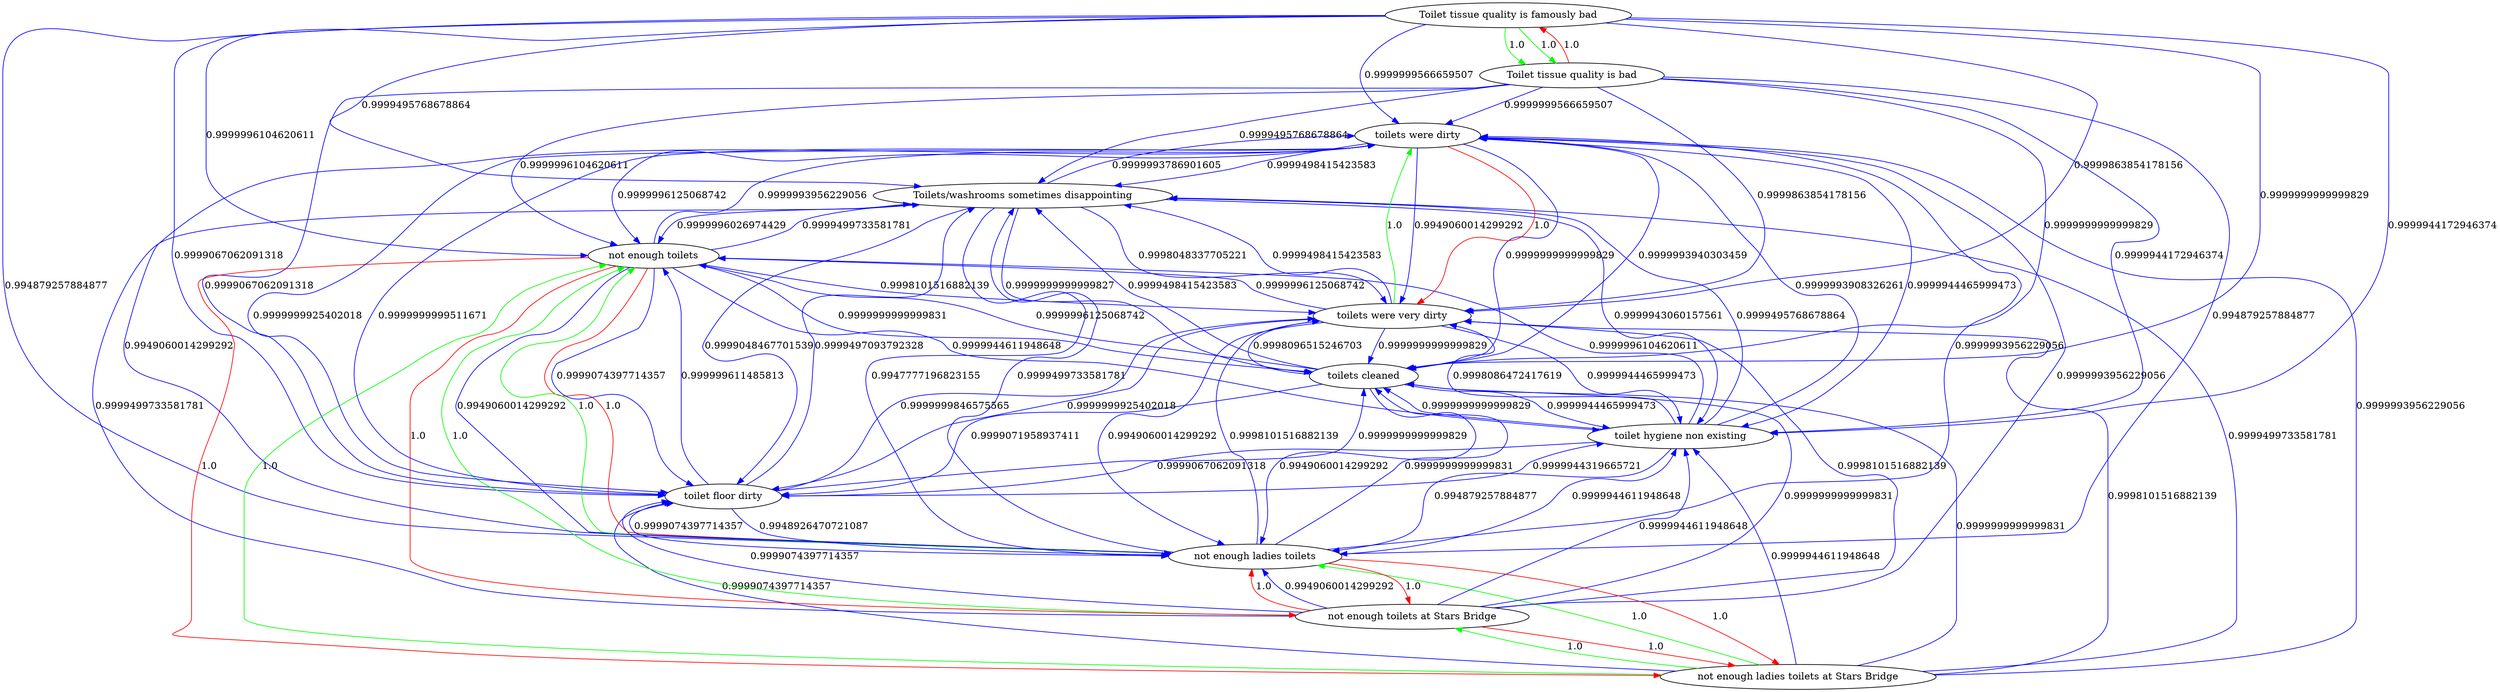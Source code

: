 digraph rawGraph {
"Toilet tissue quality is famously bad";"Toilet tissue quality is bad";"Toilets/washrooms sometimes disappointing";"not enough ladies toilets at Stars Bridge";"not enough toilets at Stars Bridge";"not enough toilets";"not enough ladies toilets";"toilet floor dirty";"toilet hygiene non existing";"toilets cleaned";"toilets were very dirty";"toilets were dirty";"Toilet tissue quality is famously bad" -> "Toilet tissue quality is bad" [label=1.0] [color=green]
"Toilet tissue quality is famously bad" -> "Toilet tissue quality is bad" [label=1.0] [color=green]
"Toilet tissue quality is bad" -> "Toilet tissue quality is famously bad" [label=1.0] [color=red]
"Toilet tissue quality is famously bad" -> "Toilets/washrooms sometimes disappointing" [label=0.9999495768678864] [color=blue]
"Toilet tissue quality is bad" -> "Toilets/washrooms sometimes disappointing" [label=0.9999495768678864] [color=blue]
"not enough ladies toilets at Stars Bridge" -> "not enough toilets at Stars Bridge" [label=1.0] [color=green]
"not enough toilets at Stars Bridge" -> "not enough toilets" [label=1.0] [color=green]
"not enough ladies toilets at Stars Bridge" -> "not enough ladies toilets" [label=1.0] [color=green]
"not enough ladies toilets" -> "not enough toilets" [label=1.0] [color=green]
"not enough ladies toilets at Stars Bridge" -> "not enough toilets" [label=1.0] [color=green]
"not enough toilets at Stars Bridge" -> "not enough ladies toilets at Stars Bridge" [label=1.0] [color=red]
"not enough toilets at Stars Bridge" -> "not enough ladies toilets" [label=1.0] [color=red]
"not enough toilets" -> "not enough ladies toilets at Stars Bridge" [label=1.0] [color=red]
"not enough toilets" -> "not enough toilets at Stars Bridge" [label=1.0] [color=red]
"not enough toilets" -> "not enough ladies toilets" [label=1.0] [color=red]
"not enough ladies toilets" -> "not enough ladies toilets at Stars Bridge" [label=1.0] [color=red]
"not enough ladies toilets" -> "not enough toilets at Stars Bridge" [label=1.0] [color=red]
"Toilet tissue quality is famously bad" -> "not enough toilets" [label=0.9999996104620611] [color=blue]
"Toilet tissue quality is famously bad" -> "not enough ladies toilets" [label=0.994879257884877] [color=blue]
"Toilet tissue quality is bad" -> "not enough toilets" [label=0.9999996104620611] [color=blue]
"Toilet tissue quality is bad" -> "not enough ladies toilets" [label=0.994879257884877] [color=blue]
"Toilets/washrooms sometimes disappointing" -> "not enough toilets" [label=0.9999996026974429] [color=blue]
"Toilets/washrooms sometimes disappointing" -> "not enough ladies toilets" [label=0.9947777196823155] [color=blue]
"not enough ladies toilets at Stars Bridge" -> "Toilets/washrooms sometimes disappointing" [label=0.9999499733581781] [color=blue]
"not enough toilets at Stars Bridge" -> "Toilets/washrooms sometimes disappointing" [label=0.9999499733581781] [color=blue]
"not enough toilets" -> "Toilets/washrooms sometimes disappointing" [label=0.9999499733581781] [color=blue]
"not enough ladies toilets" -> "Toilets/washrooms sometimes disappointing" [label=0.9999499733581781] [color=blue]
"Toilet tissue quality is famously bad" -> "toilet floor dirty" [label=0.9999067062091318] [color=blue]
"Toilet tissue quality is bad" -> "toilet floor dirty" [label=0.9999067062091318] [color=blue]
"Toilets/washrooms sometimes disappointing" -> "toilet floor dirty" [label=0.9999048467701539] [color=blue]
"not enough ladies toilets at Stars Bridge" -> "toilet floor dirty" [label=0.9999074397714357] [color=blue]
"not enough toilets at Stars Bridge" -> "toilet floor dirty" [label=0.9999074397714357] [color=blue]
"not enough toilets" -> "toilet floor dirty" [label=0.9999074397714357] [color=blue]
"not enough ladies toilets" -> "toilet floor dirty" [label=0.9999074397714357] [color=blue]
"toilet floor dirty" -> "Toilets/washrooms sometimes disappointing" [label=0.9999497093792328] [color=blue]
"toilet floor dirty" -> "not enough toilets" [label=0.999999611485813] [color=blue]
"toilet floor dirty" -> "not enough ladies toilets" [label=0.9948926470721087] [color=blue]
"Toilet tissue quality is famously bad" -> "toilet hygiene non existing" [label=0.9999944172946374] [color=blue]
"Toilet tissue quality is bad" -> "toilet hygiene non existing" [label=0.9999944172946374] [color=blue]
"Toilets/washrooms sometimes disappointing" -> "toilet hygiene non existing" [label=0.9999943060157561] [color=blue]
"not enough ladies toilets at Stars Bridge" -> "toilet hygiene non existing" [label=0.9999944611948648] [color=blue]
"not enough toilets at Stars Bridge" -> "toilet hygiene non existing" [label=0.9999944611948648] [color=blue]
"not enough toilets" -> "toilet hygiene non existing" [label=0.9999944611948648] [color=blue]
"not enough ladies toilets" -> "toilet hygiene non existing" [label=0.9999944611948648] [color=blue]
"toilet floor dirty" -> "toilet hygiene non existing" [label=0.9999944319665721] [color=blue]
"toilet hygiene non existing" -> "Toilets/washrooms sometimes disappointing" [label=0.9999495768678864] [color=blue]
"toilet hygiene non existing" -> "not enough toilets" [label=0.9999996104620611] [color=blue]
"toilet hygiene non existing" -> "not enough ladies toilets" [label=0.994879257884877] [color=blue]
"toilet hygiene non existing" -> "toilet floor dirty" [label=0.9999067062091318] [color=blue]
"Toilet tissue quality is famously bad" -> "toilets cleaned" [label=0.9999999999999829] [color=blue]
"Toilet tissue quality is bad" -> "toilets cleaned" [label=0.9999999999999829] [color=blue]
"Toilets/washrooms sometimes disappointing" -> "toilets cleaned" [label=0.9999999999999827] [color=blue]
"not enough ladies toilets at Stars Bridge" -> "toilets cleaned" [label=0.9999999999999831] [color=blue]
"not enough toilets at Stars Bridge" -> "toilets cleaned" [label=0.9999999999999831] [color=blue]
"not enough toilets" -> "toilets cleaned" [label=0.9999999999999831] [color=blue]
"not enough ladies toilets" -> "toilets cleaned" [label=0.9999999999999831] [color=blue]
"toilet floor dirty" -> "toilets cleaned" [label=0.9999999999999829] [color=blue]
"toilet hygiene non existing" -> "toilets cleaned" [label=0.9999999999999829] [color=blue]
"toilets cleaned" -> "Toilets/washrooms sometimes disappointing" [label=0.9999498415423583] [color=blue]
"toilets cleaned" -> "not enough toilets" [label=0.9999996125068742] [color=blue]
"toilets cleaned" -> "not enough ladies toilets" [label=0.9949060014299292] [color=blue]
"toilets cleaned" -> "toilet floor dirty" [label=0.9999071958937411] [color=blue]
"toilets cleaned" -> "toilet hygiene non existing" [label=0.9999944465999473] [color=blue]
"toilets were very dirty" -> "toilets were dirty" [label=1.0] [color=green]
"toilets were dirty" -> "toilets were very dirty" [label=1.0] [color=red]
"Toilet tissue quality is famously bad" -> "toilets were very dirty" [label=0.9999863854178156] [color=blue]
"Toilet tissue quality is famously bad" -> "toilets were dirty" [label=0.9999999566659507] [color=blue]
"Toilet tissue quality is bad" -> "toilets were very dirty" [label=0.9999863854178156] [color=blue]
"Toilet tissue quality is bad" -> "toilets were dirty" [label=0.9999999566659507] [color=blue]
"Toilets/washrooms sometimes disappointing" -> "toilets were very dirty" [label=0.9998048337705221] [color=blue]
"Toilets/washrooms sometimes disappointing" -> "toilets were dirty" [label=0.9999993786901605] [color=blue]
"not enough ladies toilets at Stars Bridge" -> "toilets were very dirty" [label=0.9998101516882139] [color=blue]
"not enough ladies toilets at Stars Bridge" -> "toilets were dirty" [label=0.9999993956229056] [color=blue]
"not enough toilets at Stars Bridge" -> "toilets were very dirty" [label=0.9998101516882139] [color=blue]
"not enough toilets at Stars Bridge" -> "toilets were dirty" [label=0.9999993956229056] [color=blue]
"not enough toilets" -> "toilets were very dirty" [label=0.9998101516882139] [color=blue]
"not enough toilets" -> "toilets were dirty" [label=0.9999993956229056] [color=blue]
"not enough ladies toilets" -> "toilets were very dirty" [label=0.9998101516882139] [color=blue]
"not enough ladies toilets" -> "toilets were dirty" [label=0.9999993956229056] [color=blue]
"toilet floor dirty" -> "toilets were very dirty" [label=0.9999999846575565] [color=blue]
"toilet floor dirty" -> "toilets were dirty" [label=0.9999999999511671] [color=blue]
"toilet hygiene non existing" -> "toilets were very dirty" [label=0.9998086472417619] [color=blue]
"toilet hygiene non existing" -> "toilets were dirty" [label=0.9999993908326261] [color=blue]
"toilets cleaned" -> "toilets were very dirty" [label=0.9998096515246703] [color=blue]
"toilets cleaned" -> "toilets were dirty" [label=0.9999993940303459] [color=blue]
"toilets were very dirty" -> "Toilets/washrooms sometimes disappointing" [label=0.9999498415423583] [color=blue]
"toilets were very dirty" -> "not enough toilets" [label=0.9999996125068742] [color=blue]
"toilets were very dirty" -> "not enough ladies toilets" [label=0.9949060014299292] [color=blue]
"toilets were very dirty" -> "toilet floor dirty" [label=0.9999999925402018] [color=blue]
"toilets were very dirty" -> "toilet hygiene non existing" [label=0.9999944465999473] [color=blue]
"toilets were very dirty" -> "toilets cleaned" [label=0.9999999999999829] [color=blue]
"toilets were dirty" -> "Toilets/washrooms sometimes disappointing" [label=0.9999498415423583] [color=blue]
"toilets were dirty" -> "not enough toilets" [label=0.9999996125068742] [color=blue]
"toilets were dirty" -> "not enough ladies toilets" [label=0.9949060014299292] [color=blue]
"toilets were dirty" -> "toilet floor dirty" [label=0.9999999925402018] [color=blue]
"toilets were dirty" -> "toilet hygiene non existing" [label=0.9999944465999473] [color=blue]
"toilets were dirty" -> "toilets cleaned" [label=0.9999999999999829] [color=blue]
"not enough toilets at Stars Bridge" -> "not enough ladies toilets" [label=0.9949060014299292] [color=blue]
"not enough toilets" -> "not enough ladies toilets" [label=0.9949060014299292] [color=blue]
"toilets were dirty" -> "toilets were very dirty" [label=0.9949060014299292] [color=blue]
}